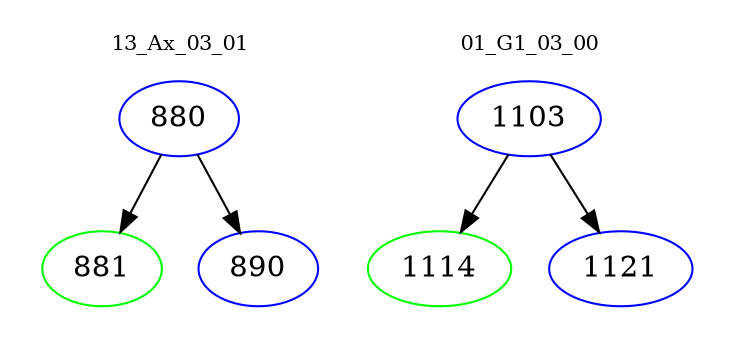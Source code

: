 digraph{
subgraph cluster_0 {
color = white
label = "13_Ax_03_01";
fontsize=10;
T0_880 [label="880", color="blue"]
T0_880 -> T0_881 [color="black"]
T0_881 [label="881", color="green"]
T0_880 -> T0_890 [color="black"]
T0_890 [label="890", color="blue"]
}
subgraph cluster_1 {
color = white
label = "01_G1_03_00";
fontsize=10;
T1_1103 [label="1103", color="blue"]
T1_1103 -> T1_1114 [color="black"]
T1_1114 [label="1114", color="green"]
T1_1103 -> T1_1121 [color="black"]
T1_1121 [label="1121", color="blue"]
}
}
